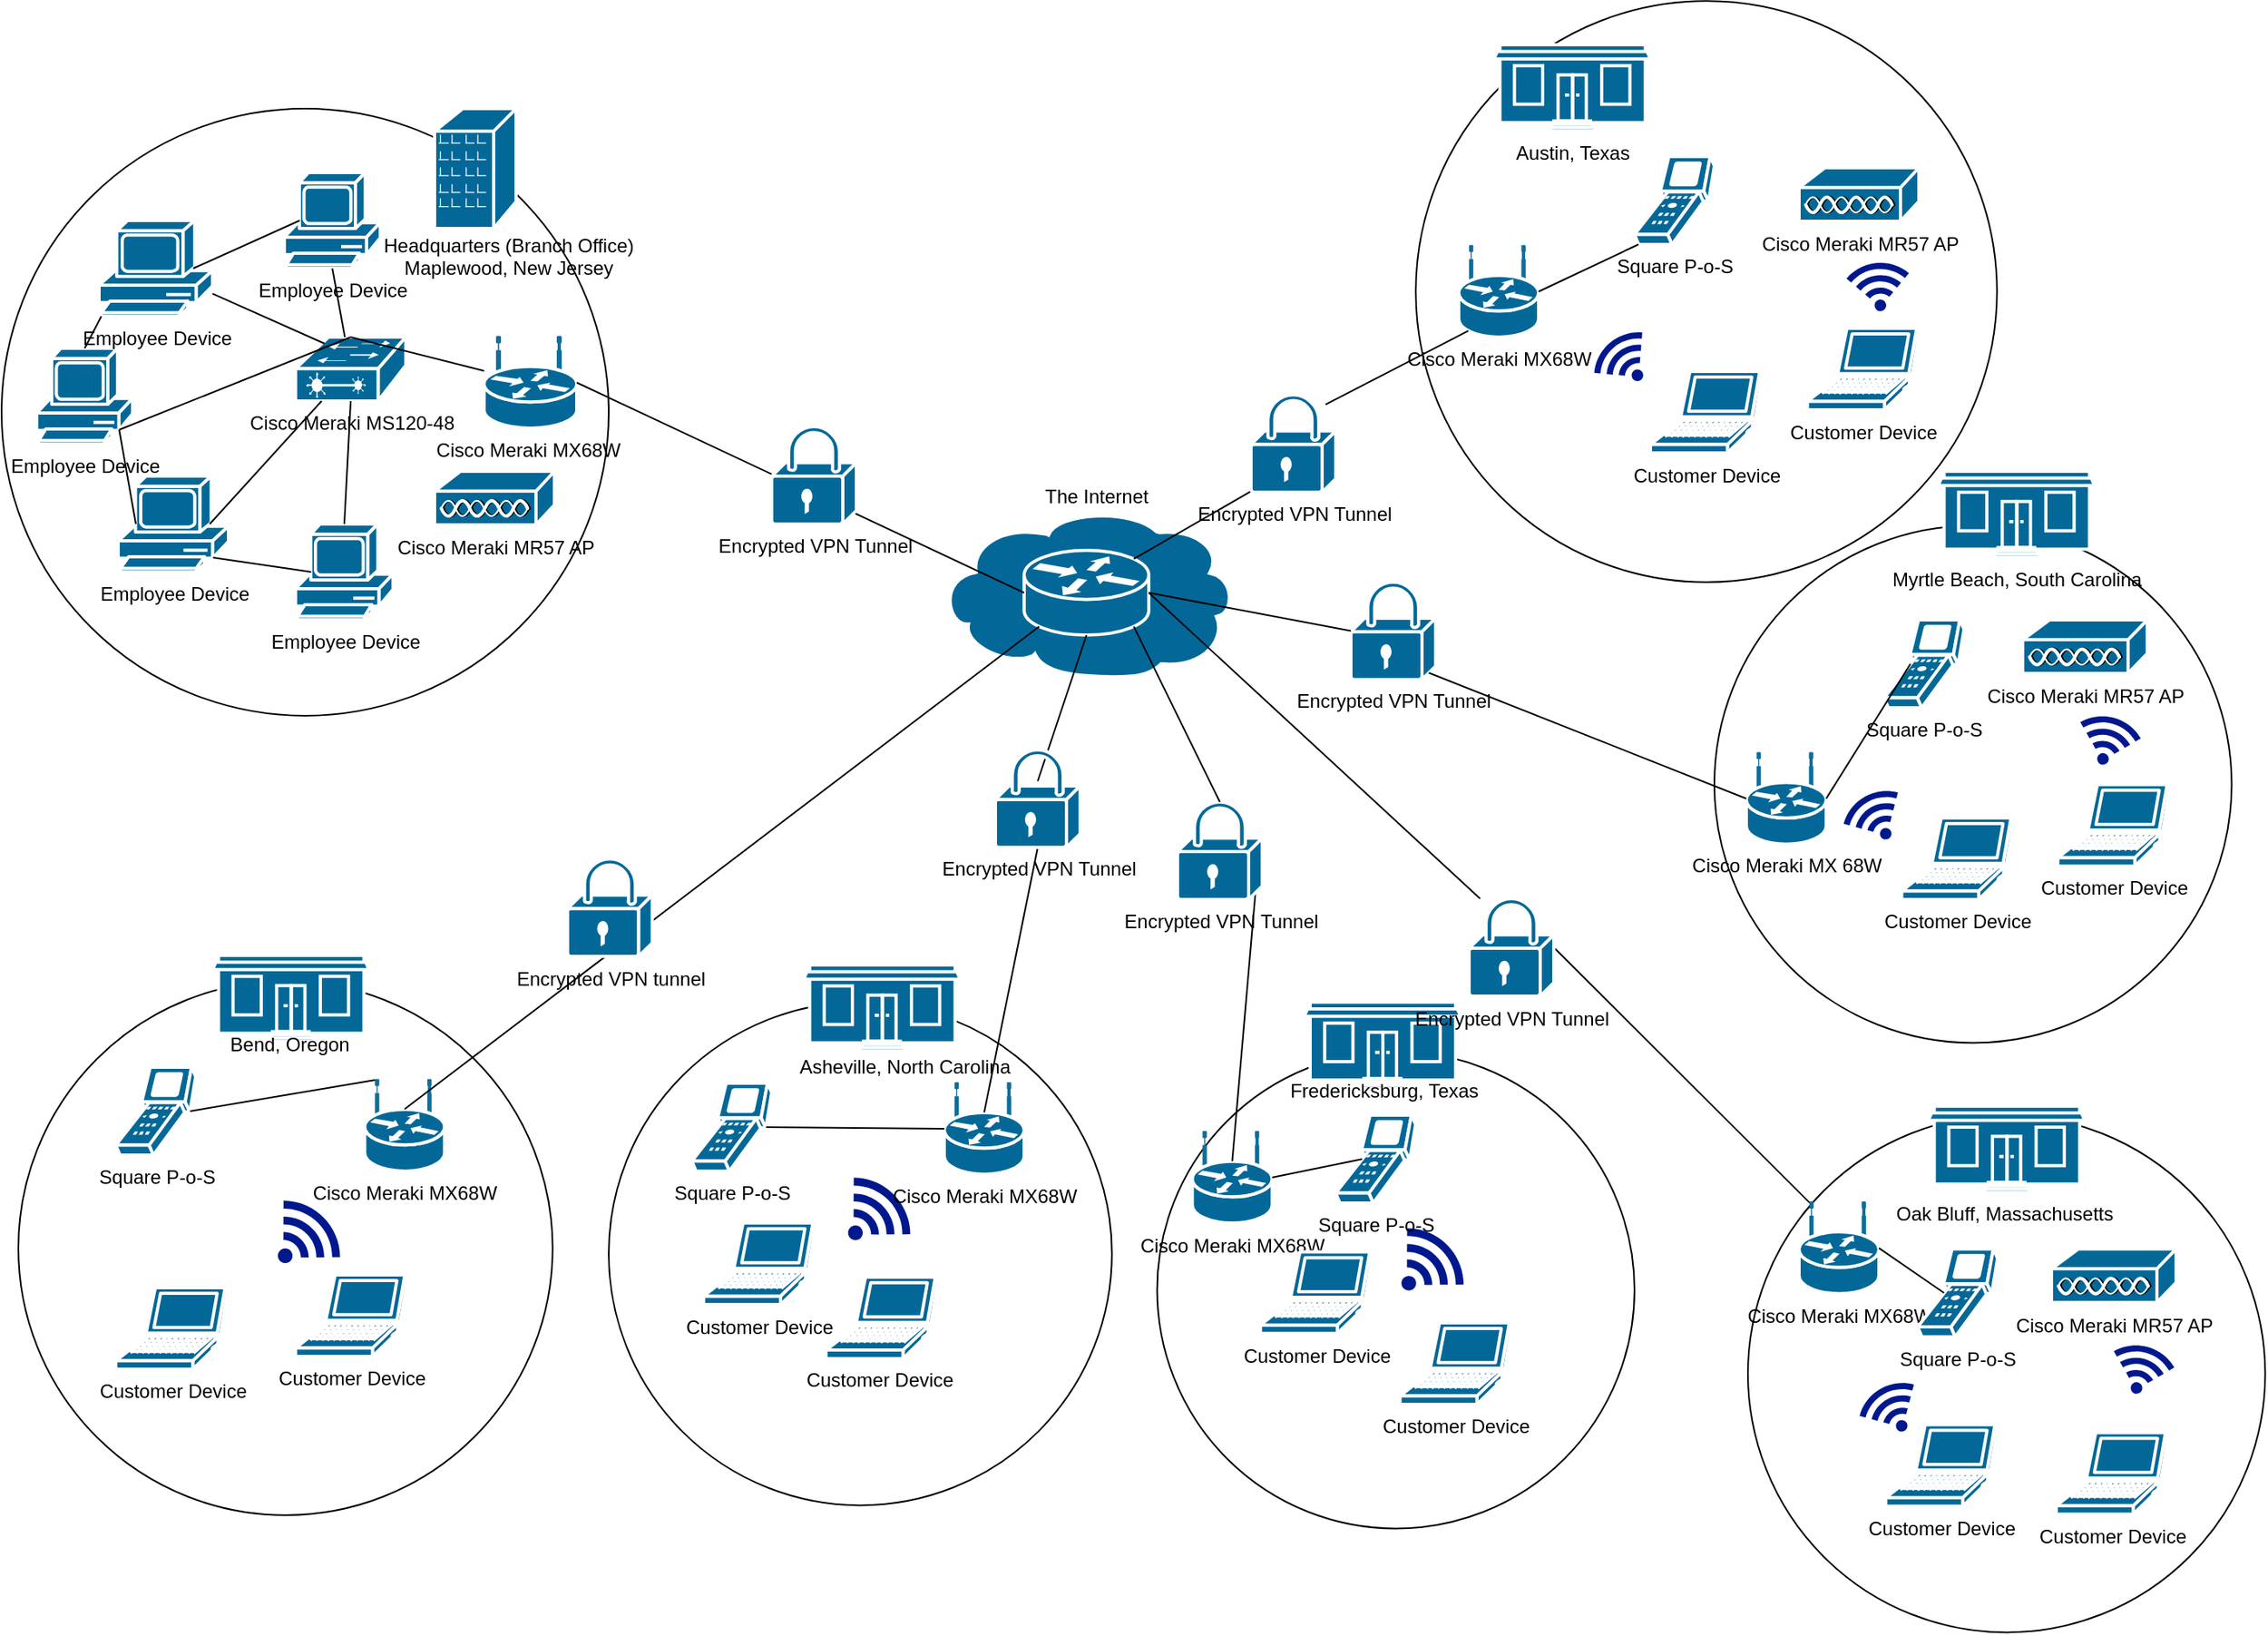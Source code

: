 <mxfile version="24.8.6">
  <diagram name="Page-1" id="ijK9BK9C6IE82oL-Mx07">
    <mxGraphModel dx="1750" dy="938" grid="1" gridSize="10" guides="1" tooltips="1" connect="1" arrows="1" fold="1" page="1" pageScale="1" pageWidth="1600" pageHeight="1200" math="0" shadow="0">
      <root>
        <mxCell id="0" />
        <mxCell id="1" parent="0" />
        <mxCell id="Nl-CMbaqRYmPsoyRMy4m-40" value="" style="ellipse;whiteSpace=wrap;html=1;aspect=fixed;" parent="1" vertex="1">
          <mxGeometry x="1110" y="331" width="323.75" height="323.75" as="geometry" />
        </mxCell>
        <mxCell id="2yctgf6zyrmDkE7ViK6A-128" value="" style="ellipse;whiteSpace=wrap;html=1;aspect=fixed;" parent="1" vertex="1">
          <mxGeometry x="38" y="70" width="380" height="380" as="geometry" />
        </mxCell>
        <mxCell id="2yctgf6zyrmDkE7ViK6A-127" value="" style="ellipse;whiteSpace=wrap;html=1;aspect=fixed;" parent="1" vertex="1">
          <mxGeometry x="48.5" y="616" width="334.38" height="334.38" as="geometry" />
        </mxCell>
        <mxCell id="2yctgf6zyrmDkE7ViK6A-6" value="" style="shape=mxgraph.cisco.storage.cloud;sketch=0;html=1;pointerEvents=1;dashed=0;fillColor=#036897;strokeColor=#ffffff;strokeWidth=2;verticalLabelPosition=bottom;verticalAlign=top;align=center;outlineConnect=0;" parent="1" vertex="1">
          <mxGeometry x="624" y="320" width="186" height="106" as="geometry" />
        </mxCell>
        <mxCell id="2yctgf6zyrmDkE7ViK6A-5" value="" style="shape=mxgraph.cisco.routers.router;sketch=0;html=1;pointerEvents=1;dashed=0;fillColor=#036897;strokeColor=#ffffff;strokeWidth=2;verticalLabelPosition=bottom;verticalAlign=top;align=center;outlineConnect=0;" parent="1" vertex="1">
          <mxGeometry x="678" y="346.5" width="78" height="53" as="geometry" />
        </mxCell>
        <mxCell id="2yctgf6zyrmDkE7ViK6A-8" value="" style="shape=mxgraph.cisco.buildings.small_business;sketch=0;html=1;pointerEvents=1;dashed=0;fillColor=#036897;strokeColor=#ffffff;strokeWidth=2;verticalLabelPosition=bottom;verticalAlign=top;align=center;outlineConnect=0;" parent="1" vertex="1">
          <mxGeometry x="170" y="600" width="98" height="54" as="geometry" />
        </mxCell>
        <mxCell id="2yctgf6zyrmDkE7ViK6A-15" style="edgeStyle=orthogonalEdgeStyle;rounded=0;orthogonalLoop=1;jettySize=auto;html=1;exitX=0.5;exitY=1;exitDx=0;exitDy=0;exitPerimeter=0;" parent="1" source="2yctgf6zyrmDkE7ViK6A-5" target="2yctgf6zyrmDkE7ViK6A-5" edge="1">
          <mxGeometry relative="1" as="geometry" />
        </mxCell>
        <mxCell id="2yctgf6zyrmDkE7ViK6A-24" value="Cisco Meraki MX68W" style="shape=mxgraph.cisco.routers.wireless_router;sketch=0;html=1;pointerEvents=1;dashed=0;fillColor=#036897;strokeColor=#ffffff;strokeWidth=2;verticalLabelPosition=bottom;verticalAlign=top;align=center;outlineConnect=0;" parent="1" vertex="1">
          <mxGeometry x="265.25" y="678" width="50" height="57" as="geometry" />
        </mxCell>
        <mxCell id="2yctgf6zyrmDkE7ViK6A-25" value="Square P-o-S" style="shape=mxgraph.cisco.computers_and_peripherals.scanner;sketch=0;html=1;pointerEvents=1;dashed=0;fillColor=#036897;strokeColor=#ffffff;strokeWidth=2;verticalLabelPosition=bottom;verticalAlign=top;align=center;outlineConnect=0;" parent="1" vertex="1">
          <mxGeometry x="109.5" y="670" width="50" height="55" as="geometry" />
        </mxCell>
        <mxCell id="2yctgf6zyrmDkE7ViK6A-31" value="Customer Device" style="shape=mxgraph.cisco.computers_and_peripherals.laptop;sketch=0;html=1;pointerEvents=1;dashed=0;fillColor=#036897;strokeColor=#ffffff;strokeWidth=2;verticalLabelPosition=bottom;verticalAlign=top;align=center;outlineConnect=0;" parent="1" vertex="1">
          <mxGeometry x="222" y="800" width="70" height="51" as="geometry" />
        </mxCell>
        <mxCell id="2yctgf6zyrmDkE7ViK6A-32" value="" style="sketch=0;aspect=fixed;pointerEvents=1;shadow=0;dashed=0;html=1;strokeColor=none;labelPosition=center;verticalLabelPosition=bottom;verticalAlign=top;align=center;fillColor=#00188D;shape=mxgraph.mscae.enterprise.wireless_connection;rotation=-45;" parent="1" vertex="1">
          <mxGeometry x="206" y="751.37" width="42" height="50" as="geometry" />
        </mxCell>
        <mxCell id="2yctgf6zyrmDkE7ViK6A-33" value="Cisco Meraki MX68W&amp;nbsp;" style="shape=mxgraph.cisco.routers.wireless_router;html=1;pointerEvents=1;dashed=0;fillColor=#036897;strokeColor=#ffffff;strokeWidth=2;verticalLabelPosition=bottom;verticalAlign=top;align=center;outlineConnect=0;" parent="1" vertex="1">
          <mxGeometry x="340" y="213" width="58" height="57" as="geometry" />
        </mxCell>
        <mxCell id="2yctgf6zyrmDkE7ViK6A-44" value="Cisco Meraki MS120-48" style="shape=mxgraph.cisco.switches.layer_2_remote_switch;sketch=0;html=1;pointerEvents=1;dashed=0;fillColor=#036897;strokeColor=#ffffff;strokeWidth=2;verticalLabelPosition=bottom;verticalAlign=top;align=center;outlineConnect=0;" parent="1" vertex="1">
          <mxGeometry x="222" y="213" width="69" height="40" as="geometry" />
        </mxCell>
        <mxCell id="2yctgf6zyrmDkE7ViK6A-46" value="Employee Device" style="shape=mxgraph.cisco.computers_and_peripherals.pc;sketch=0;html=1;pointerEvents=1;dashed=0;fillColor=#036897;strokeColor=#ffffff;strokeWidth=2;verticalLabelPosition=bottom;verticalAlign=top;align=center;outlineConnect=0;" parent="1" vertex="1">
          <mxGeometry x="60" y="220" width="60" height="60" as="geometry" />
        </mxCell>
        <mxCell id="2yctgf6zyrmDkE7ViK6A-47" value="Employee Device" style="shape=mxgraph.cisco.computers_and_peripherals.pc;sketch=0;html=1;pointerEvents=1;dashed=0;fillColor=#036897;strokeColor=#ffffff;strokeWidth=2;verticalLabelPosition=bottom;verticalAlign=top;align=center;outlineConnect=0;" parent="1" vertex="1">
          <mxGeometry x="222" y="330" width="61" height="60" as="geometry" />
        </mxCell>
        <mxCell id="2yctgf6zyrmDkE7ViK6A-48" value="Employee Device" style="shape=mxgraph.cisco.computers_and_peripherals.pc;sketch=0;html=1;pointerEvents=1;dashed=0;fillColor=#036897;strokeColor=#ffffff;strokeWidth=2;verticalLabelPosition=bottom;verticalAlign=top;align=center;outlineConnect=0;" parent="1" vertex="1">
          <mxGeometry x="215" y="110" width="60" height="60" as="geometry" />
        </mxCell>
        <mxCell id="2yctgf6zyrmDkE7ViK6A-67" value="Employee Device" style="shape=mxgraph.cisco.computers_and_peripherals.pc;sketch=0;html=1;pointerEvents=1;dashed=0;fillColor=#036897;strokeColor=#ffffff;strokeWidth=2;verticalLabelPosition=bottom;verticalAlign=top;align=center;outlineConnect=0;" parent="1" vertex="1">
          <mxGeometry x="111" y="300" width="69" height="60" as="geometry" />
        </mxCell>
        <mxCell id="2yctgf6zyrmDkE7ViK6A-52" value="Employee Device" style="shape=mxgraph.cisco.computers_and_peripherals.pc;sketch=0;html=1;pointerEvents=1;dashed=0;fillColor=#036897;strokeColor=#ffffff;strokeWidth=2;verticalLabelPosition=bottom;verticalAlign=top;align=center;outlineConnect=0;" parent="1" vertex="1">
          <mxGeometry x="99" y="140" width="71" height="60" as="geometry" />
        </mxCell>
        <mxCell id="2yctgf6zyrmDkE7ViK6A-86" value="" style="endArrow=none;html=1;rounded=0;entryX=0.5;entryY=0;entryDx=0;entryDy=0;entryPerimeter=0;exitX=0.86;exitY=0.85;exitDx=0;exitDy=0;exitPerimeter=0;" parent="1" source="2yctgf6zyrmDkE7ViK6A-46" target="2yctgf6zyrmDkE7ViK6A-44" edge="1">
          <mxGeometry width="50" height="50" relative="1" as="geometry">
            <mxPoint x="564.5" y="410" as="sourcePoint" />
            <mxPoint x="614.5" y="360" as="targetPoint" />
          </mxGeometry>
        </mxCell>
        <mxCell id="2yctgf6zyrmDkE7ViK6A-87" value="" style="endArrow=none;html=1;rounded=0;exitX=0.83;exitY=0.5;exitDx=0;exitDy=0;exitPerimeter=0;" parent="1" source="2yctgf6zyrmDkE7ViK6A-67" target="2yctgf6zyrmDkE7ViK6A-44" edge="1">
          <mxGeometry width="50" height="50" relative="1" as="geometry">
            <mxPoint x="560" y="510" as="sourcePoint" />
            <mxPoint x="610" y="460" as="targetPoint" />
          </mxGeometry>
        </mxCell>
        <mxCell id="2yctgf6zyrmDkE7ViK6A-89" value="" style="endArrow=none;html=1;rounded=0;entryX=0.5;entryY=1;entryDx=0;entryDy=0;entryPerimeter=0;exitX=0.5;exitY=0;exitDx=0;exitDy=0;exitPerimeter=0;" parent="1" source="2yctgf6zyrmDkE7ViK6A-47" target="2yctgf6zyrmDkE7ViK6A-44" edge="1">
          <mxGeometry width="50" height="50" relative="1" as="geometry">
            <mxPoint x="690.5" y="520" as="sourcePoint" />
            <mxPoint x="740.5" y="470" as="targetPoint" />
          </mxGeometry>
        </mxCell>
        <mxCell id="2yctgf6zyrmDkE7ViK6A-97" value="" style="endArrow=none;html=1;rounded=0;entryX=0.5;entryY=1;entryDx=0;entryDy=0;entryPerimeter=0;" parent="1" source="2yctgf6zyrmDkE7ViK6A-44" target="2yctgf6zyrmDkE7ViK6A-48" edge="1">
          <mxGeometry width="50" height="50" relative="1" as="geometry">
            <mxPoint x="790" y="400" as="sourcePoint" />
            <mxPoint x="840" y="350" as="targetPoint" />
          </mxGeometry>
        </mxCell>
        <mxCell id="2yctgf6zyrmDkE7ViK6A-103" value="" style="endArrow=none;html=1;rounded=0;entryX=0.5;entryY=0;entryDx=0;entryDy=0;entryPerimeter=0;" parent="1" source="2yctgf6zyrmDkE7ViK6A-33" target="2yctgf6zyrmDkE7ViK6A-44" edge="1">
          <mxGeometry width="50" height="50" relative="1" as="geometry">
            <mxPoint x="719.5" y="326" as="sourcePoint" />
            <mxPoint x="719.5" y="346.711" as="targetPoint" />
          </mxGeometry>
        </mxCell>
        <mxCell id="2yctgf6zyrmDkE7ViK6A-115" value="" style="endArrow=none;html=1;rounded=0;entryX=0.12;entryY=0.9;entryDx=0;entryDy=0;entryPerimeter=0;exitX=0.5;exitY=0.32;exitDx=0;exitDy=0;exitPerimeter=0;" parent="1" source="2yctgf6zyrmDkE7ViK6A-24" target="2yctgf6zyrmDkE7ViK6A-5" edge="1">
          <mxGeometry width="50" height="50" relative="1" as="geometry">
            <mxPoint x="280" y="310" as="sourcePoint" />
            <mxPoint x="330" y="260" as="targetPoint" />
          </mxGeometry>
        </mxCell>
        <mxCell id="2yctgf6zyrmDkE7ViK6A-121" value="" style="endArrow=none;html=1;rounded=0;entryX=0.13;entryY=0;entryDx=0;entryDy=0;entryPerimeter=0;exitX=0.93;exitY=0.5;exitDx=0;exitDy=0;exitPerimeter=0;" parent="1" source="2yctgf6zyrmDkE7ViK6A-25" target="2yctgf6zyrmDkE7ViK6A-24" edge="1">
          <mxGeometry width="50" height="50" relative="1" as="geometry">
            <mxPoint x="165" y="733.5" as="sourcePoint" />
            <mxPoint x="165" y="754.211" as="targetPoint" />
          </mxGeometry>
        </mxCell>
        <mxCell id="2yctgf6zyrmDkE7ViK6A-124" value="" style="endArrow=none;html=1;rounded=0;entryX=0.261;entryY=0.1;entryDx=0;entryDy=0;entryPerimeter=0;" parent="1" source="2yctgf6zyrmDkE7ViK6A-52" target="2yctgf6zyrmDkE7ViK6A-44" edge="1">
          <mxGeometry width="50" height="50" relative="1" as="geometry">
            <mxPoint x="134.5" y="250" as="sourcePoint" />
            <mxPoint x="134.5" y="270.711" as="targetPoint" />
          </mxGeometry>
        </mxCell>
        <mxCell id="2yctgf6zyrmDkE7ViK6A-126" value="" style="endArrow=none;html=1;rounded=0;entryX=0;entryY=0.5;entryDx=0;entryDy=0;entryPerimeter=0;exitX=1;exitY=0.5;exitDx=0;exitDy=0;exitPerimeter=0;" parent="1" source="2yctgf6zyrmDkE7ViK6A-33" target="2yctgf6zyrmDkE7ViK6A-5" edge="1">
          <mxGeometry width="50" height="50" relative="1" as="geometry">
            <mxPoint x="590" y="410" as="sourcePoint" />
            <mxPoint x="640" y="360" as="targetPoint" />
          </mxGeometry>
        </mxCell>
        <mxCell id="2yctgf6zyrmDkE7ViK6A-130" value="" style="endArrow=none;html=1;rounded=0;entryX=0.86;entryY=0.85;entryDx=0;entryDy=0;entryPerimeter=0;exitX=0.16;exitY=0.5;exitDx=0;exitDy=0;exitPerimeter=0;" parent="1" source="2yctgf6zyrmDkE7ViK6A-47" target="2yctgf6zyrmDkE7ViK6A-67" edge="1">
          <mxGeometry width="50" height="50" relative="1" as="geometry">
            <mxPoint x="180" y="440" as="sourcePoint" />
            <mxPoint x="230" y="390" as="targetPoint" />
          </mxGeometry>
        </mxCell>
        <mxCell id="2yctgf6zyrmDkE7ViK6A-131" value="" style="endArrow=none;html=1;rounded=0;entryX=0.86;entryY=0.85;entryDx=0;entryDy=0;entryPerimeter=0;exitX=0.16;exitY=0.5;exitDx=0;exitDy=0;exitPerimeter=0;" parent="1" source="2yctgf6zyrmDkE7ViK6A-67" target="2yctgf6zyrmDkE7ViK6A-46" edge="1">
          <mxGeometry width="50" height="50" relative="1" as="geometry">
            <mxPoint x="90" y="350" as="sourcePoint" />
            <mxPoint x="140" y="300" as="targetPoint" />
          </mxGeometry>
        </mxCell>
        <mxCell id="2yctgf6zyrmDkE7ViK6A-132" value="" style="endArrow=none;html=1;rounded=0;entryX=0.02;entryY=1;entryDx=0;entryDy=0;entryPerimeter=0;exitX=0.5;exitY=0;exitDx=0;exitDy=0;exitPerimeter=0;" parent="1" source="2yctgf6zyrmDkE7ViK6A-46" target="2yctgf6zyrmDkE7ViK6A-52" edge="1">
          <mxGeometry width="50" height="50" relative="1" as="geometry">
            <mxPoint x="160" y="260" as="sourcePoint" />
            <mxPoint x="210" y="210" as="targetPoint" />
          </mxGeometry>
        </mxCell>
        <mxCell id="2yctgf6zyrmDkE7ViK6A-133" value="" style="endArrow=none;html=1;rounded=0;entryX=0.16;entryY=0.5;entryDx=0;entryDy=0;entryPerimeter=0;exitX=0.83;exitY=0.5;exitDx=0;exitDy=0;exitPerimeter=0;" parent="1" source="2yctgf6zyrmDkE7ViK6A-52" target="2yctgf6zyrmDkE7ViK6A-48" edge="1">
          <mxGeometry width="50" height="50" relative="1" as="geometry">
            <mxPoint x="170" y="150" as="sourcePoint" />
            <mxPoint x="220" y="100" as="targetPoint" />
          </mxGeometry>
        </mxCell>
        <mxCell id="2yctgf6zyrmDkE7ViK6A-135" value="" style="shape=mxgraph.cisco.buildings.branch_office;sketch=0;html=1;pointerEvents=1;dashed=0;fillColor=#036897;strokeColor=#ffffff;strokeWidth=2;verticalLabelPosition=bottom;verticalAlign=top;align=center;outlineConnect=0;" parent="1" vertex="1">
          <mxGeometry x="309" y="70" width="51" height="75" as="geometry" />
        </mxCell>
        <mxCell id="2yctgf6zyrmDkE7ViK6A-136" value="Headquarters (Branch Office)&lt;div&gt;Maplewood, New Jersey&lt;/div&gt;&lt;div&gt;&lt;br&gt;&lt;/div&gt;" style="text;html=1;align=center;verticalAlign=middle;resizable=0;points=[];autosize=1;strokeColor=none;fillColor=none;" parent="1" vertex="1">
          <mxGeometry x="265.25" y="140" width="180" height="60" as="geometry" />
        </mxCell>
        <mxCell id="2yctgf6zyrmDkE7ViK6A-138" value="Encrypted VPN tunnel" style="shape=mxgraph.cisco.security.lock;sketch=0;html=1;pointerEvents=1;dashed=0;fillColor=#036897;strokeColor=#ffffff;strokeWidth=2;verticalLabelPosition=bottom;verticalAlign=top;align=center;outlineConnect=0;" parent="1" vertex="1">
          <mxGeometry x="392.25" y="539.63" width="53" height="61" as="geometry" />
        </mxCell>
        <mxCell id="2yctgf6zyrmDkE7ViK6A-141" value="" style="ellipse;whiteSpace=wrap;html=1;aspect=fixed;" parent="1" vertex="1">
          <mxGeometry x="418" y="629.27" width="314.92" height="314.92" as="geometry" />
        </mxCell>
        <mxCell id="2yctgf6zyrmDkE7ViK6A-139" value="Encrypted VPN Tunnel" style="shape=mxgraph.cisco.security.lock;sketch=0;html=1;pointerEvents=1;dashed=0;fillColor=#036897;strokeColor=#ffffff;strokeWidth=2;verticalLabelPosition=bottom;verticalAlign=top;align=center;outlineConnect=0;" parent="1" vertex="1">
          <mxGeometry x="520" y="269" width="53" height="61" as="geometry" />
        </mxCell>
        <mxCell id="2yctgf6zyrmDkE7ViK6A-143" value="Customer Device" style="shape=mxgraph.cisco.computers_and_peripherals.laptop;sketch=0;html=1;pointerEvents=1;dashed=0;fillColor=#036897;strokeColor=#ffffff;strokeWidth=2;verticalLabelPosition=bottom;verticalAlign=top;align=center;outlineConnect=0;" parent="1" vertex="1">
          <mxGeometry x="477.37" y="767.54" width="70" height="51" as="geometry" />
        </mxCell>
        <mxCell id="2yctgf6zyrmDkE7ViK6A-144" value="" style="sketch=0;aspect=fixed;pointerEvents=1;shadow=0;dashed=0;html=1;strokeColor=none;labelPosition=center;verticalLabelPosition=bottom;verticalAlign=top;align=center;fillColor=#00188D;shape=mxgraph.mscae.enterprise.wireless_connection;rotation=-45;" parent="1" vertex="1">
          <mxGeometry x="562.88" y="737" width="42" height="50" as="geometry" />
        </mxCell>
        <mxCell id="2yctgf6zyrmDkE7ViK6A-145" value="Cisco Meraki MX68W" style="shape=mxgraph.cisco.routers.wireless_router;sketch=0;html=1;pointerEvents=1;dashed=0;fillColor=#036897;strokeColor=#ffffff;strokeWidth=2;verticalLabelPosition=bottom;verticalAlign=top;align=center;outlineConnect=0;" parent="1" vertex="1">
          <mxGeometry x="628" y="680" width="50" height="57" as="geometry" />
        </mxCell>
        <mxCell id="2yctgf6zyrmDkE7ViK6A-146" value="Square P-o-S" style="shape=mxgraph.cisco.computers_and_peripherals.scanner;sketch=0;html=1;pointerEvents=1;dashed=0;fillColor=#036897;strokeColor=#ffffff;strokeWidth=2;verticalLabelPosition=bottom;verticalAlign=top;align=center;outlineConnect=0;" parent="1" vertex="1">
          <mxGeometry x="470" y="680" width="50" height="55" as="geometry" />
        </mxCell>
        <mxCell id="2yctgf6zyrmDkE7ViK6A-147" value="" style="endArrow=none;html=1;rounded=0;entryX=0;entryY=0.5;entryDx=0;entryDy=0;entryPerimeter=0;exitX=0.93;exitY=0.5;exitDx=0;exitDy=0;exitPerimeter=0;" parent="1" source="2yctgf6zyrmDkE7ViK6A-146" target="2yctgf6zyrmDkE7ViK6A-145" edge="1">
          <mxGeometry width="50" height="50" relative="1" as="geometry">
            <mxPoint x="619.37" y="816.87" as="sourcePoint" />
            <mxPoint x="669.37" y="766.87" as="targetPoint" />
          </mxGeometry>
        </mxCell>
        <mxCell id="2yctgf6zyrmDkE7ViK6A-148" value="" style="endArrow=none;html=1;rounded=0;exitX=0.5;exitY=0.32;exitDx=0;exitDy=0;exitPerimeter=0;entryX=0.5;entryY=1;entryDx=0;entryDy=0;entryPerimeter=0;" parent="1" source="2yctgf6zyrmDkE7ViK6A-151" target="2yctgf6zyrmDkE7ViK6A-5" edge="1">
          <mxGeometry width="50" height="50" relative="1" as="geometry">
            <mxPoint x="760" y="840" as="sourcePoint" />
            <mxPoint x="810" y="790" as="targetPoint" />
          </mxGeometry>
        </mxCell>
        <mxCell id="2yctgf6zyrmDkE7ViK6A-150" value="The Internet&lt;div&gt;&lt;br&gt;&lt;/div&gt;" style="text;html=1;align=center;verticalAlign=middle;resizable=0;points=[];autosize=1;strokeColor=none;fillColor=none;" parent="1" vertex="1">
          <mxGeometry x="678" y="300" width="90" height="40" as="geometry" />
        </mxCell>
        <mxCell id="Nl-CMbaqRYmPsoyRMy4m-6" value="" style="ellipse;whiteSpace=wrap;html=1;aspect=fixed;" parent="1" vertex="1">
          <mxGeometry x="923.12" y="2.63" width="363.75" height="363.75" as="geometry" />
        </mxCell>
        <mxCell id="Nl-CMbaqRYmPsoyRMy4m-7" value="Customer Device" style="shape=mxgraph.cisco.computers_and_peripherals.laptop;sketch=0;html=1;pointerEvents=1;dashed=0;fillColor=#036897;strokeColor=#ffffff;strokeWidth=2;verticalLabelPosition=bottom;verticalAlign=top;align=center;outlineConnect=0;" parent="1" vertex="1">
          <mxGeometry x="1070" y="234.5" width="70" height="51" as="geometry" />
        </mxCell>
        <mxCell id="Nl-CMbaqRYmPsoyRMy4m-8" value="" style="sketch=0;aspect=fixed;pointerEvents=1;shadow=0;dashed=0;html=1;strokeColor=none;labelPosition=center;verticalLabelPosition=bottom;verticalAlign=top;align=center;fillColor=#00188D;shape=mxgraph.mscae.enterprise.wireless_connection;rotation=-130;" parent="1" vertex="1">
          <mxGeometry x="1037.04" y="207.5" width="32.96" height="39.24" as="geometry" />
        </mxCell>
        <mxCell id="Nl-CMbaqRYmPsoyRMy4m-9" value="Cisco Meraki MX68W" style="shape=mxgraph.cisco.routers.wireless_router;sketch=0;html=1;pointerEvents=1;dashed=0;fillColor=#036897;strokeColor=#ffffff;strokeWidth=2;verticalLabelPosition=bottom;verticalAlign=top;align=center;outlineConnect=0;" parent="1" vertex="1">
          <mxGeometry x="950" y="156" width="50" height="57" as="geometry" />
        </mxCell>
        <mxCell id="Nl-CMbaqRYmPsoyRMy4m-10" value="Square P-o-S" style="shape=mxgraph.cisco.computers_and_peripherals.scanner;sketch=0;html=1;pointerEvents=1;dashed=0;fillColor=#036897;strokeColor=#ffffff;strokeWidth=2;verticalLabelPosition=bottom;verticalAlign=top;align=center;outlineConnect=0;" parent="1" vertex="1">
          <mxGeometry x="1060" y="100" width="50" height="55" as="geometry" />
        </mxCell>
        <mxCell id="Nl-CMbaqRYmPsoyRMy4m-19" value="" style="endArrow=none;html=1;rounded=0;entryX=0.05;entryY=1;entryDx=0;entryDy=0;entryPerimeter=0;exitX=1;exitY=0.5;exitDx=0;exitDy=0;exitPerimeter=0;" parent="1" source="Nl-CMbaqRYmPsoyRMy4m-9" target="Nl-CMbaqRYmPsoyRMy4m-10" edge="1">
          <mxGeometry width="50" height="50" relative="1" as="geometry">
            <mxPoint x="1030" y="210" as="sourcePoint" />
            <mxPoint x="1080" y="160" as="targetPoint" />
          </mxGeometry>
        </mxCell>
        <mxCell id="Nl-CMbaqRYmPsoyRMy4m-20" value="" style="endArrow=none;html=1;rounded=0;exitX=0.5;exitY=0.32;exitDx=0;exitDy=0;exitPerimeter=0;entryX=0.5;entryY=1;entryDx=0;entryDy=0;entryPerimeter=0;" parent="1" source="2yctgf6zyrmDkE7ViK6A-145" target="2yctgf6zyrmDkE7ViK6A-151" edge="1">
          <mxGeometry width="50" height="50" relative="1" as="geometry">
            <mxPoint x="642" y="765" as="sourcePoint" />
            <mxPoint x="717" y="400" as="targetPoint" />
          </mxGeometry>
        </mxCell>
        <mxCell id="2yctgf6zyrmDkE7ViK6A-151" value="Encrypted VPN Tunnel" style="shape=mxgraph.cisco.security.lock;sketch=0;html=1;pointerEvents=1;dashed=0;fillColor=#036897;strokeColor=#ffffff;strokeWidth=2;verticalLabelPosition=bottom;verticalAlign=top;align=center;outlineConnect=0;" parent="1" vertex="1">
          <mxGeometry x="660" y="471.37" width="53" height="61" as="geometry" />
        </mxCell>
        <mxCell id="Nl-CMbaqRYmPsoyRMy4m-22" value="" style="endArrow=none;html=1;rounded=0;entryX=0.12;entryY=0.93;entryDx=0;entryDy=0;entryPerimeter=0;exitX=0.88;exitY=0.1;exitDx=0;exitDy=0;exitPerimeter=0;" parent="1" source="Nl-CMbaqRYmPsoyRMy4m-23" target="Nl-CMbaqRYmPsoyRMy4m-9" edge="1">
          <mxGeometry width="50" height="50" relative="1" as="geometry">
            <mxPoint x="940" y="270" as="sourcePoint" />
            <mxPoint x="990" y="220" as="targetPoint" />
          </mxGeometry>
        </mxCell>
        <mxCell id="Nl-CMbaqRYmPsoyRMy4m-24" value="" style="endArrow=none;html=1;rounded=0;entryX=0.12;entryY=0.93;entryDx=0;entryDy=0;entryPerimeter=0;exitX=0.88;exitY=0.1;exitDx=0;exitDy=0;exitPerimeter=0;" parent="1" source="2yctgf6zyrmDkE7ViK6A-5" target="Nl-CMbaqRYmPsoyRMy4m-23" edge="1">
          <mxGeometry width="50" height="50" relative="1" as="geometry">
            <mxPoint x="747" y="352" as="sourcePoint" />
            <mxPoint x="956" y="209" as="targetPoint" />
          </mxGeometry>
        </mxCell>
        <mxCell id="Nl-CMbaqRYmPsoyRMy4m-23" value="Encrypted VPN Tunnel" style="shape=mxgraph.cisco.security.lock;sketch=0;html=1;pointerEvents=1;dashed=0;fillColor=#036897;strokeColor=#ffffff;strokeWidth=2;verticalLabelPosition=bottom;verticalAlign=top;align=center;outlineConnect=0;" parent="1" vertex="1">
          <mxGeometry x="820" y="249.12" width="53" height="61" as="geometry" />
        </mxCell>
        <mxCell id="Nl-CMbaqRYmPsoyRMy4m-26" value="" style="ellipse;whiteSpace=wrap;html=1;aspect=fixed;" parent="1" vertex="1">
          <mxGeometry x="761.25" y="660" width="298.75" height="298.75" as="geometry" />
        </mxCell>
        <mxCell id="Nl-CMbaqRYmPsoyRMy4m-28" value="" style="sketch=0;aspect=fixed;pointerEvents=1;shadow=0;dashed=0;html=1;strokeColor=none;labelPosition=center;verticalLabelPosition=bottom;verticalAlign=top;align=center;fillColor=#00188D;shape=mxgraph.mscae.enterprise.wireless_connection;rotation=-45;" parent="1" vertex="1">
          <mxGeometry x="909.24" y="768.54" width="42" height="50" as="geometry" />
        </mxCell>
        <mxCell id="Nl-CMbaqRYmPsoyRMy4m-29" value="Cisco Meraki MX68W" style="shape=mxgraph.cisco.routers.wireless_router;sketch=0;html=1;pointerEvents=1;dashed=0;fillColor=#036897;strokeColor=#ffffff;strokeWidth=2;verticalLabelPosition=bottom;verticalAlign=top;align=center;outlineConnect=0;" parent="1" vertex="1">
          <mxGeometry x="783.24" y="710.54" width="50" height="57" as="geometry" />
        </mxCell>
        <mxCell id="Nl-CMbaqRYmPsoyRMy4m-30" value="Square P-o-S" style="shape=mxgraph.cisco.computers_and_peripherals.scanner;sketch=0;html=1;pointerEvents=1;dashed=0;fillColor=#036897;strokeColor=#ffffff;strokeWidth=2;verticalLabelPosition=bottom;verticalAlign=top;align=center;outlineConnect=0;" parent="1" vertex="1">
          <mxGeometry x="873.0" y="700" width="50" height="55" as="geometry" />
        </mxCell>
        <mxCell id="Nl-CMbaqRYmPsoyRMy4m-32" value="" style="endArrow=none;html=1;rounded=0;exitX=0.5;exitY=0.32;exitDx=0;exitDy=0;exitPerimeter=0;entryX=0.92;entryY=0.93;entryDx=0;entryDy=0;entryPerimeter=0;" parent="1" source="Nl-CMbaqRYmPsoyRMy4m-29" target="Nl-CMbaqRYmPsoyRMy4m-33" edge="1">
          <mxGeometry width="50" height="50" relative="1" as="geometry">
            <mxPoint x="1212.87" y="763.27" as="sourcePoint" />
            <mxPoint x="950.0" y="530" as="targetPoint" />
          </mxGeometry>
        </mxCell>
        <mxCell id="Nl-CMbaqRYmPsoyRMy4m-33" value="Encrypted VPN Tunnel" style="shape=mxgraph.cisco.security.lock;sketch=0;html=1;pointerEvents=1;dashed=0;fillColor=#036897;strokeColor=#ffffff;strokeWidth=2;verticalLabelPosition=bottom;verticalAlign=top;align=center;outlineConnect=0;" parent="1" vertex="1">
          <mxGeometry x="774.0" y="504" width="53" height="61" as="geometry" />
        </mxCell>
        <mxCell id="Nl-CMbaqRYmPsoyRMy4m-35" value="" style="endArrow=none;html=1;rounded=0;entryX=0.5;entryY=0;entryDx=0;entryDy=0;entryPerimeter=0;exitX=0.88;exitY=0.9;exitDx=0;exitDy=0;exitPerimeter=0;" parent="1" source="2yctgf6zyrmDkE7ViK6A-5" target="Nl-CMbaqRYmPsoyRMy4m-33" edge="1">
          <mxGeometry width="50" height="50" relative="1" as="geometry">
            <mxPoint x="870" y="480" as="sourcePoint" />
            <mxPoint x="920" y="430" as="targetPoint" />
          </mxGeometry>
        </mxCell>
        <mxCell id="Nl-CMbaqRYmPsoyRMy4m-37" value="" style="endArrow=none;html=1;rounded=0;entryX=1;entryY=0.5;entryDx=0;entryDy=0;entryPerimeter=0;exitX=0.33;exitY=0.5;exitDx=0;exitDy=0;exitPerimeter=0;" parent="1" source="Nl-CMbaqRYmPsoyRMy4m-30" target="Nl-CMbaqRYmPsoyRMy4m-29" edge="1">
          <mxGeometry width="50" height="50" relative="1" as="geometry">
            <mxPoint x="1138.24" y="799.27" as="sourcePoint" />
            <mxPoint x="1188.24" y="749.27" as="targetPoint" />
          </mxGeometry>
        </mxCell>
        <mxCell id="Nl-CMbaqRYmPsoyRMy4m-41" value="Customer Device" style="shape=mxgraph.cisco.computers_and_peripherals.laptop;sketch=0;html=1;pointerEvents=1;dashed=0;fillColor=#036897;strokeColor=#ffffff;strokeWidth=2;verticalLabelPosition=bottom;verticalAlign=top;align=center;outlineConnect=0;" parent="1" vertex="1">
          <mxGeometry x="1227.24" y="514" width="70" height="51" as="geometry" />
        </mxCell>
        <mxCell id="Nl-CMbaqRYmPsoyRMy4m-42" value="" style="sketch=0;aspect=fixed;pointerEvents=1;shadow=0;dashed=0;html=1;strokeColor=none;labelPosition=center;verticalLabelPosition=bottom;verticalAlign=top;align=center;fillColor=#00188D;shape=mxgraph.mscae.enterprise.wireless_connection;rotation=-120;" parent="1" vertex="1">
          <mxGeometry x="1194.28" y="493.13" width="32.96" height="39.24" as="geometry" />
        </mxCell>
        <mxCell id="Nl-CMbaqRYmPsoyRMy4m-43" value="Cisco Meraki MX 68W" style="shape=mxgraph.cisco.routers.wireless_router;sketch=0;html=1;pointerEvents=1;dashed=0;fillColor=#036897;strokeColor=#ffffff;strokeWidth=2;verticalLabelPosition=bottom;verticalAlign=top;align=center;outlineConnect=0;" parent="1" vertex="1">
          <mxGeometry x="1130" y="473.37" width="50" height="57" as="geometry" />
        </mxCell>
        <mxCell id="Nl-CMbaqRYmPsoyRMy4m-44" value="Square P-o-S" style="shape=mxgraph.cisco.computers_and_peripherals.scanner;sketch=0;html=1;pointerEvents=1;dashed=0;fillColor=#036897;strokeColor=#ffffff;strokeWidth=2;verticalLabelPosition=bottom;verticalAlign=top;align=center;outlineConnect=0;" parent="1" vertex="1">
          <mxGeometry x="1216.24" y="390" width="50" height="55" as="geometry" />
        </mxCell>
        <mxCell id="Nl-CMbaqRYmPsoyRMy4m-45" value="Encrypted VPN Tunnel" style="shape=mxgraph.cisco.security.lock;sketch=0;html=1;pointerEvents=1;dashed=0;fillColor=#036897;strokeColor=#ffffff;strokeWidth=2;verticalLabelPosition=bottom;verticalAlign=top;align=center;outlineConnect=0;" parent="1" vertex="1">
          <mxGeometry x="882.5" y="366.38" width="53" height="61" as="geometry" />
        </mxCell>
        <mxCell id="Nl-CMbaqRYmPsoyRMy4m-47" value="Customer Device" style="shape=mxgraph.cisco.computers_and_peripherals.laptop;sketch=0;html=1;pointerEvents=1;dashed=0;fillColor=#036897;strokeColor=#ffffff;strokeWidth=2;verticalLabelPosition=bottom;verticalAlign=top;align=center;outlineConnect=0;" parent="1" vertex="1">
          <mxGeometry x="825.88" y="785.65" width="70" height="51" as="geometry" />
        </mxCell>
        <mxCell id="Nl-CMbaqRYmPsoyRMy4m-48" value="" style="endArrow=none;html=1;rounded=0;entryX=0.92;entryY=0.93;entryDx=0;entryDy=0;entryPerimeter=0;exitX=0;exitY=0.5;exitDx=0;exitDy=0;exitPerimeter=0;" parent="1" source="Nl-CMbaqRYmPsoyRMy4m-43" target="Nl-CMbaqRYmPsoyRMy4m-45" edge="1">
          <mxGeometry width="50" height="50" relative="1" as="geometry">
            <mxPoint x="940" y="460" as="sourcePoint" />
            <mxPoint x="990" y="410" as="targetPoint" />
          </mxGeometry>
        </mxCell>
        <mxCell id="Nl-CMbaqRYmPsoyRMy4m-50" value="" style="endArrow=none;html=1;rounded=0;exitX=1;exitY=0.5;exitDx=0;exitDy=0;exitPerimeter=0;entryX=0.33;entryY=0.5;entryDx=0;entryDy=0;entryPerimeter=0;" parent="1" source="Nl-CMbaqRYmPsoyRMy4m-43" target="Nl-CMbaqRYmPsoyRMy4m-44" edge="1">
          <mxGeometry width="50" height="50" relative="1" as="geometry">
            <mxPoint x="1170" y="510" as="sourcePoint" />
            <mxPoint x="1220" y="460" as="targetPoint" />
          </mxGeometry>
        </mxCell>
        <mxCell id="Nl-CMbaqRYmPsoyRMy4m-53" value="" style="endArrow=none;html=1;rounded=0;entryX=0;entryY=0.5;entryDx=0;entryDy=0;entryPerimeter=0;exitX=1;exitY=0.5;exitDx=0;exitDy=0;exitPerimeter=0;" parent="1" source="2yctgf6zyrmDkE7ViK6A-5" target="Nl-CMbaqRYmPsoyRMy4m-45" edge="1">
          <mxGeometry width="50" height="50" relative="1" as="geometry">
            <mxPoint x="850" y="520" as="sourcePoint" />
            <mxPoint x="900" y="470" as="targetPoint" />
          </mxGeometry>
        </mxCell>
        <mxCell id="Nl-CMbaqRYmPsoyRMy4m-54" value="Customer Device" style="shape=mxgraph.cisco.computers_and_peripherals.laptop;sketch=0;html=1;pointerEvents=1;dashed=0;fillColor=#036897;strokeColor=#ffffff;strokeWidth=2;verticalLabelPosition=bottom;verticalAlign=top;align=center;outlineConnect=0;" parent="1" vertex="1">
          <mxGeometry x="913.24" y="830" width="70" height="51" as="geometry" />
        </mxCell>
        <mxCell id="Nl-CMbaqRYmPsoyRMy4m-55" value="Customer Device&amp;nbsp;" style="shape=mxgraph.cisco.computers_and_peripherals.laptop;sketch=0;html=1;pointerEvents=1;dashed=0;fillColor=#036897;strokeColor=#ffffff;strokeWidth=2;verticalLabelPosition=bottom;verticalAlign=top;align=center;outlineConnect=0;" parent="1" vertex="1">
          <mxGeometry x="554" y="801.37" width="70" height="51" as="geometry" />
        </mxCell>
        <mxCell id="Nl-CMbaqRYmPsoyRMy4m-56" value="Customer Device" style="shape=mxgraph.cisco.computers_and_peripherals.laptop;sketch=0;html=1;pointerEvents=1;dashed=0;fillColor=#036897;strokeColor=#ffffff;strokeWidth=2;verticalLabelPosition=bottom;verticalAlign=top;align=center;outlineConnect=0;" parent="1" vertex="1">
          <mxGeometry x="109.5" y="808" width="70" height="51" as="geometry" />
        </mxCell>
        <mxCell id="Nl-CMbaqRYmPsoyRMy4m-57" value="Customer Device" style="shape=mxgraph.cisco.computers_and_peripherals.laptop;sketch=0;html=1;pointerEvents=1;dashed=0;fillColor=#036897;strokeColor=#ffffff;strokeWidth=2;verticalLabelPosition=bottom;verticalAlign=top;align=center;outlineConnect=0;" parent="1" vertex="1">
          <mxGeometry x="1324.98" y="493.13" width="70" height="51" as="geometry" />
        </mxCell>
        <mxCell id="Nl-CMbaqRYmPsoyRMy4m-58" value="" style="shape=mxgraph.cisco.buildings.small_business;sketch=0;html=1;pointerEvents=1;dashed=0;fillColor=#036897;strokeColor=#ffffff;strokeWidth=2;verticalLabelPosition=bottom;verticalAlign=top;align=center;outlineConnect=0;" parent="1" vertex="1">
          <mxGeometry x="853.24" y="629.27" width="98" height="54" as="geometry" />
        </mxCell>
        <mxCell id="Nl-CMbaqRYmPsoyRMy4m-59" value="Cisco Meraki MR57 AP" style="shape=mxgraph.cisco.misc.access_point;html=1;pointerEvents=1;dashed=0;fillColor=#036897;strokeColor=#ffffff;strokeWidth=2;verticalLabelPosition=bottom;verticalAlign=top;align=center;outlineConnect=0;" parent="1" vertex="1">
          <mxGeometry x="309" y="297" width="75" height="34" as="geometry" />
        </mxCell>
        <mxCell id="Nl-CMbaqRYmPsoyRMy4m-60" value="Cisco Meraki MR57 AP" style="shape=mxgraph.cisco.misc.access_point;html=1;pointerEvents=1;dashed=0;fillColor=#036897;strokeColor=#ffffff;strokeWidth=2;verticalLabelPosition=bottom;verticalAlign=top;align=center;outlineConnect=0;" parent="1" vertex="1">
          <mxGeometry x="1163" y="107" width="75" height="34" as="geometry" />
        </mxCell>
        <mxCell id="Nl-CMbaqRYmPsoyRMy4m-61" value="Cisco Meraki MR57 AP" style="shape=mxgraph.cisco.misc.access_point;html=1;pointerEvents=1;dashed=0;fillColor=#036897;strokeColor=#ffffff;strokeWidth=2;verticalLabelPosition=bottom;verticalAlign=top;align=center;outlineConnect=0;" parent="1" vertex="1">
          <mxGeometry x="1302.96" y="390" width="77.96" height="34" as="geometry" />
        </mxCell>
        <mxCell id="Nl-CMbaqRYmPsoyRMy4m-62" value="" style="sketch=0;aspect=fixed;pointerEvents=1;shadow=0;dashed=0;html=1;strokeColor=none;labelPosition=center;verticalLabelPosition=bottom;verticalAlign=top;align=center;fillColor=#00188D;shape=mxgraph.mscae.enterprise.wireless_connection;rotation=-75;" parent="1" vertex="1">
          <mxGeometry x="1340.0" y="445" width="32.96" height="39.24" as="geometry" />
        </mxCell>
        <mxCell id="Nl-CMbaqRYmPsoyRMy4m-63" value="Customer Device" style="shape=mxgraph.cisco.computers_and_peripherals.laptop;sketch=0;html=1;pointerEvents=1;dashed=0;fillColor=#036897;strokeColor=#ffffff;strokeWidth=2;verticalLabelPosition=bottom;verticalAlign=top;align=center;outlineConnect=0;" parent="1" vertex="1">
          <mxGeometry x="1168.24" y="207.5" width="70" height="51" as="geometry" />
        </mxCell>
        <mxCell id="Nl-CMbaqRYmPsoyRMy4m-64" value="" style="sketch=0;aspect=fixed;pointerEvents=1;shadow=0;dashed=0;html=1;strokeColor=none;labelPosition=center;verticalLabelPosition=bottom;verticalAlign=top;align=center;fillColor=#00188D;shape=mxgraph.mscae.enterprise.wireless_connection;rotation=-95;" parent="1" vertex="1">
          <mxGeometry x="1196.24" y="160.76" width="32.96" height="39.24" as="geometry" />
        </mxCell>
        <mxCell id="9Hg0MSQTkwJ5klDh1T_Y-1" value="Bend, Oregon" style="text;html=1;align=center;verticalAlign=middle;resizable=0;points=[];autosize=1;strokeColor=none;fillColor=none;" vertex="1" parent="1">
          <mxGeometry x="168" y="641.27" width="100" height="30" as="geometry" />
        </mxCell>
        <mxCell id="9Hg0MSQTkwJ5klDh1T_Y-2" value="Asheville, North Carolina" style="text;html=1;align=center;verticalAlign=middle;resizable=0;points=[];autosize=1;strokeColor=none;fillColor=none;" vertex="1" parent="1">
          <mxGeometry x="523" y="654.75" width="160" height="30" as="geometry" />
        </mxCell>
        <mxCell id="9Hg0MSQTkwJ5klDh1T_Y-4" value="Fredericksburg, Texas" style="text;html=1;align=center;verticalAlign=middle;resizable=0;points=[];autosize=1;strokeColor=none;fillColor=none;" vertex="1" parent="1">
          <mxGeometry x="833.24" y="670" width="140" height="30" as="geometry" />
        </mxCell>
        <mxCell id="9Hg0MSQTkwJ5klDh1T_Y-12" value="" style="ellipse;whiteSpace=wrap;html=1;aspect=fixed;" vertex="1" parent="1">
          <mxGeometry x="1131" y="700" width="323.75" height="323.75" as="geometry" />
        </mxCell>
        <mxCell id="9Hg0MSQTkwJ5klDh1T_Y-13" value="Customer Device" style="shape=mxgraph.cisco.computers_and_peripherals.laptop;sketch=0;html=1;pointerEvents=1;dashed=0;fillColor=#036897;strokeColor=#ffffff;strokeWidth=2;verticalLabelPosition=bottom;verticalAlign=top;align=center;outlineConnect=0;" vertex="1" parent="1">
          <mxGeometry x="1217.24" y="893.75" width="70" height="51" as="geometry" />
        </mxCell>
        <mxCell id="9Hg0MSQTkwJ5klDh1T_Y-14" value="" style="sketch=0;aspect=fixed;pointerEvents=1;shadow=0;dashed=0;html=1;strokeColor=none;labelPosition=center;verticalLabelPosition=bottom;verticalAlign=top;align=center;fillColor=#00188D;shape=mxgraph.mscae.enterprise.wireless_connection;rotation=-120;" vertex="1" parent="1">
          <mxGeometry x="1204.28" y="863.75" width="32.96" height="39.24" as="geometry" />
        </mxCell>
        <mxCell id="9Hg0MSQTkwJ5klDh1T_Y-15" value="Cisco Meraki MX68W" style="shape=mxgraph.cisco.routers.wireless_router;sketch=0;html=1;pointerEvents=1;dashed=0;fillColor=#036897;strokeColor=#ffffff;strokeWidth=2;verticalLabelPosition=bottom;verticalAlign=top;align=center;outlineConnect=0;" vertex="1" parent="1">
          <mxGeometry x="1163" y="754.69" width="50" height="57" as="geometry" />
        </mxCell>
        <mxCell id="9Hg0MSQTkwJ5klDh1T_Y-16" value="Square P-o-S" style="shape=mxgraph.cisco.computers_and_peripherals.scanner;sketch=0;html=1;pointerEvents=1;dashed=0;fillColor=#036897;strokeColor=#ffffff;strokeWidth=2;verticalLabelPosition=bottom;verticalAlign=top;align=center;outlineConnect=0;" vertex="1" parent="1">
          <mxGeometry x="1237.24" y="783.75" width="50" height="55" as="geometry" />
        </mxCell>
        <mxCell id="9Hg0MSQTkwJ5klDh1T_Y-17" value="Customer Device" style="shape=mxgraph.cisco.computers_and_peripherals.laptop;sketch=0;html=1;pointerEvents=1;dashed=0;fillColor=#036897;strokeColor=#ffffff;strokeWidth=2;verticalLabelPosition=bottom;verticalAlign=top;align=center;outlineConnect=0;" vertex="1" parent="1">
          <mxGeometry x="1323.96" y="898.75" width="70" height="51" as="geometry" />
        </mxCell>
        <mxCell id="9Hg0MSQTkwJ5klDh1T_Y-18" value="Cisco Meraki MR57 AP" style="shape=mxgraph.cisco.misc.access_point;html=1;pointerEvents=1;dashed=0;fillColor=#036897;strokeColor=#ffffff;strokeWidth=2;verticalLabelPosition=bottom;verticalAlign=top;align=center;outlineConnect=0;" vertex="1" parent="1">
          <mxGeometry x="1321" y="783.75" width="77.96" height="34" as="geometry" />
        </mxCell>
        <mxCell id="9Hg0MSQTkwJ5klDh1T_Y-19" value="" style="sketch=0;aspect=fixed;pointerEvents=1;shadow=0;dashed=0;html=1;strokeColor=none;labelPosition=center;verticalLabelPosition=bottom;verticalAlign=top;align=center;fillColor=#00188D;shape=mxgraph.mscae.enterprise.wireless_connection;rotation=-75;" vertex="1" parent="1">
          <mxGeometry x="1361.0" y="838.75" width="32.96" height="39.24" as="geometry" />
        </mxCell>
        <mxCell id="9Hg0MSQTkwJ5klDh1T_Y-25" value="" style="endArrow=none;html=1;rounded=0;entryX=0.33;entryY=0.5;entryDx=0;entryDy=0;entryPerimeter=0;exitX=1;exitY=0.5;exitDx=0;exitDy=0;exitPerimeter=0;" edge="1" parent="1" source="9Hg0MSQTkwJ5klDh1T_Y-15" target="9Hg0MSQTkwJ5klDh1T_Y-16">
          <mxGeometry width="50" height="50" relative="1" as="geometry">
            <mxPoint x="1217.24" y="775" as="sourcePoint" />
            <mxPoint x="1267.24" y="725" as="targetPoint" />
          </mxGeometry>
        </mxCell>
        <mxCell id="9Hg0MSQTkwJ5klDh1T_Y-26" value="" style="endArrow=none;html=1;rounded=0;entryX=1;entryY=0.5;entryDx=0;entryDy=0;entryPerimeter=0;exitX=0.13;exitY=0;exitDx=0;exitDy=0;exitPerimeter=0;" edge="1" parent="1" source="9Hg0MSQTkwJ5klDh1T_Y-28" target="2yctgf6zyrmDkE7ViK6A-5">
          <mxGeometry width="50" height="50" relative="1" as="geometry">
            <mxPoint x="960" y="650" as="sourcePoint" />
            <mxPoint x="1010" y="600" as="targetPoint" />
          </mxGeometry>
        </mxCell>
        <mxCell id="9Hg0MSQTkwJ5klDh1T_Y-27" value="" style="endArrow=none;html=1;rounded=0;entryX=1;entryY=0.5;entryDx=0;entryDy=0;entryPerimeter=0;exitX=0.13;exitY=0;exitDx=0;exitDy=0;exitPerimeter=0;" edge="1" parent="1" source="9Hg0MSQTkwJ5klDh1T_Y-15" target="9Hg0MSQTkwJ5klDh1T_Y-28">
          <mxGeometry width="50" height="50" relative="1" as="geometry">
            <mxPoint x="1170" y="775" as="sourcePoint" />
            <mxPoint x="756" y="373" as="targetPoint" />
          </mxGeometry>
        </mxCell>
        <mxCell id="9Hg0MSQTkwJ5klDh1T_Y-28" value="Encrypted VPN Tunnel" style="shape=mxgraph.cisco.security.lock;sketch=0;html=1;pointerEvents=1;dashed=0;fillColor=#036897;strokeColor=#ffffff;strokeWidth=2;verticalLabelPosition=bottom;verticalAlign=top;align=center;outlineConnect=0;" vertex="1" parent="1">
          <mxGeometry x="956.5" y="564.5" width="53" height="61" as="geometry" />
        </mxCell>
        <mxCell id="9Hg0MSQTkwJ5klDh1T_Y-10" value="Oak Bluff, Massachusetts&amp;nbsp;" style="shape=mxgraph.cisco.buildings.small_business;sketch=0;html=1;pointerEvents=1;dashed=0;fillColor=#036897;strokeColor=#ffffff;strokeWidth=2;verticalLabelPosition=bottom;verticalAlign=top;align=center;outlineConnect=0;" vertex="1" parent="1">
          <mxGeometry x="1243.87" y="694.37" width="98" height="54" as="geometry" />
        </mxCell>
        <mxCell id="2yctgf6zyrmDkE7ViK6A-9" value="" style="shape=mxgraph.cisco.buildings.small_business;sketch=0;html=1;pointerEvents=1;dashed=0;fillColor=#036897;strokeColor=#ffffff;strokeWidth=2;verticalLabelPosition=bottom;verticalAlign=top;align=center;outlineConnect=0;" parent="1" vertex="1">
          <mxGeometry x="540" y="606" width="98" height="54" as="geometry" />
        </mxCell>
        <mxCell id="2yctgf6zyrmDkE7ViK6A-13" value="Myrtle Beach, South Carolina" style="shape=mxgraph.cisco.buildings.small_business;sketch=0;html=1;pointerEvents=1;dashed=0;fillColor=#036897;strokeColor=#ffffff;strokeWidth=2;verticalLabelPosition=bottom;verticalAlign=top;align=center;outlineConnect=0;" parent="1" vertex="1">
          <mxGeometry x="1250" y="297" width="98" height="54" as="geometry" />
        </mxCell>
        <mxCell id="2yctgf6zyrmDkE7ViK6A-14" value="Austin, Texas" style="shape=mxgraph.cisco.buildings.small_business;sketch=0;html=1;pointerEvents=1;dashed=0;fillColor=#036897;strokeColor=#ffffff;strokeWidth=2;verticalLabelPosition=bottom;verticalAlign=top;align=center;outlineConnect=0;" parent="1" vertex="1">
          <mxGeometry x="972" y="30" width="98" height="54" as="geometry" />
        </mxCell>
      </root>
    </mxGraphModel>
  </diagram>
</mxfile>
